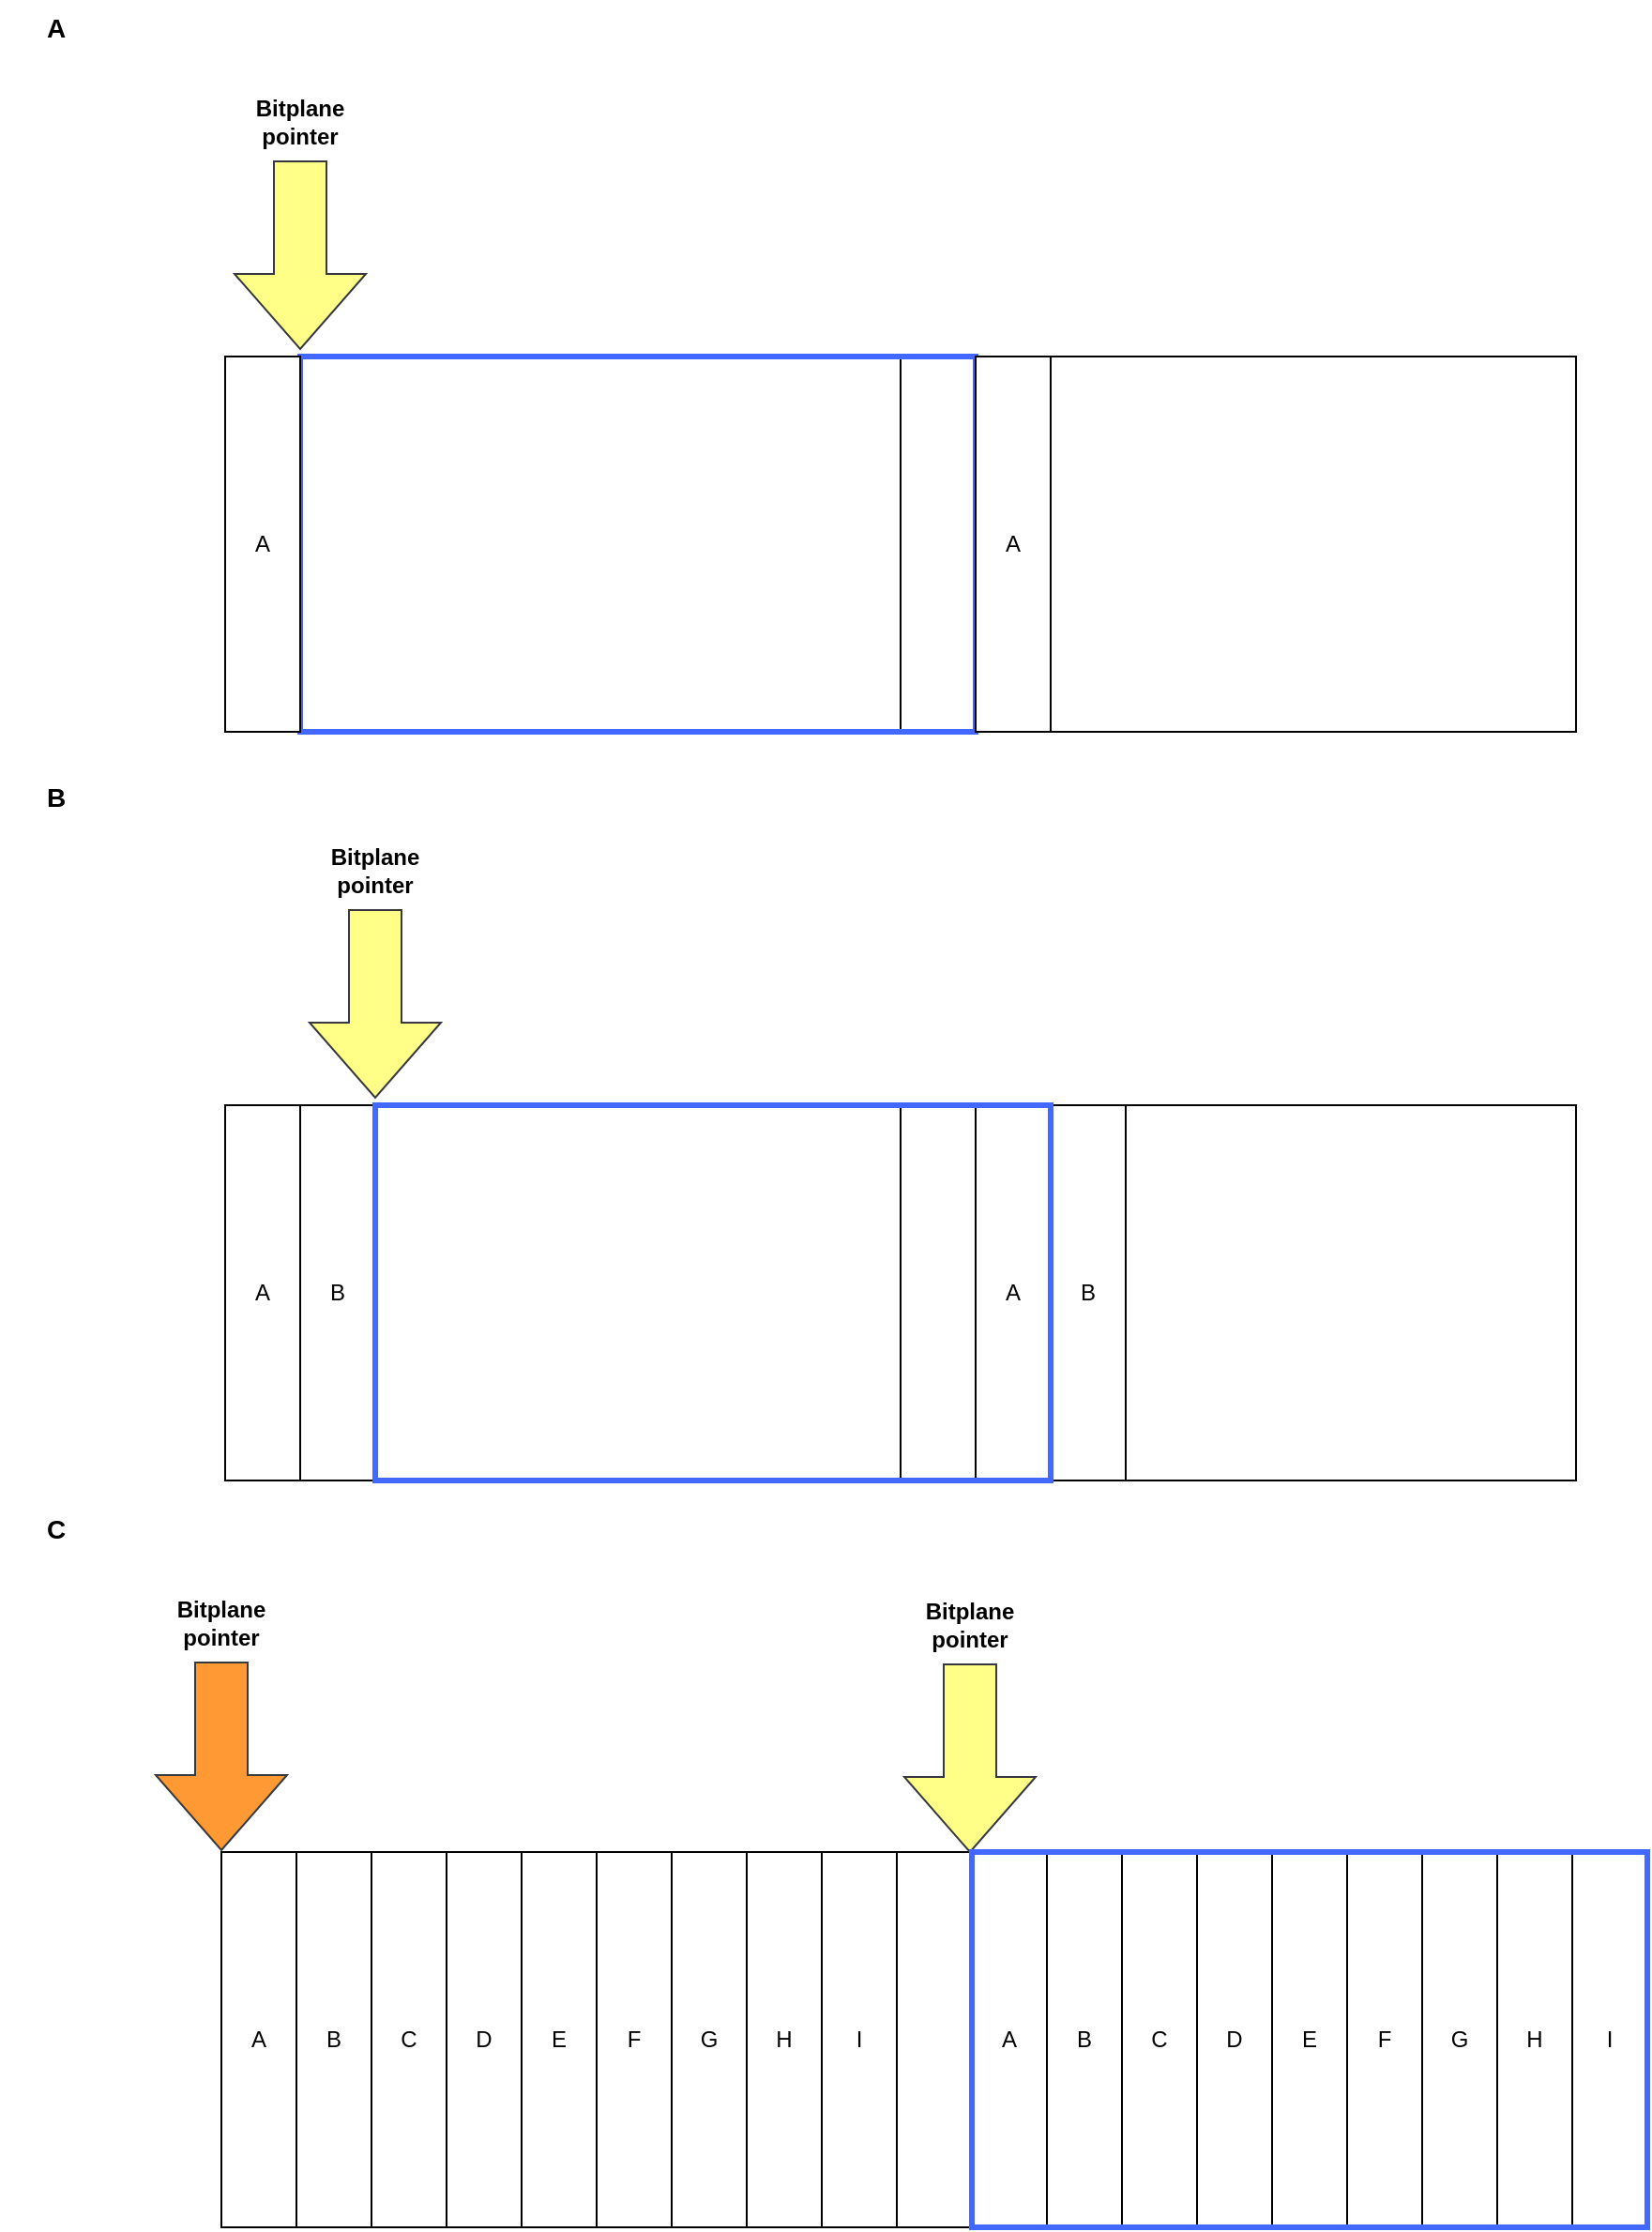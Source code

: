 <mxfile version="24.7.17">
  <diagram name="Pagina-1" id="sBcwQEAZ2HaKrVN2K858">
    <mxGraphModel dx="1426" dy="755" grid="1" gridSize="10" guides="1" tooltips="1" connect="1" arrows="1" fold="1" page="1" pageScale="1" pageWidth="1169" pageHeight="827" math="0" shadow="0">
      <root>
        <mxCell id="0" />
        <mxCell id="1" parent="0" />
        <mxCell id="mokQlcTMgFuqJdQmQVKg-1" value="" style="rounded=0;whiteSpace=wrap;html=1;" vertex="1" parent="1">
          <mxGeometry x="200" y="280" width="360" height="200" as="geometry" />
        </mxCell>
        <mxCell id="mokQlcTMgFuqJdQmQVKg-2" value="" style="rounded=0;whiteSpace=wrap;html=1;" vertex="1" parent="1">
          <mxGeometry x="560" y="280" width="360" height="200" as="geometry" />
        </mxCell>
        <mxCell id="mokQlcTMgFuqJdQmQVKg-3" value="" style="rounded=0;whiteSpace=wrap;html=1;strokeWidth=3;strokeColor=#4268FF;fillColor=none;" vertex="1" parent="1">
          <mxGeometry x="240" y="280" width="360" height="200" as="geometry" />
        </mxCell>
        <mxCell id="mokQlcTMgFuqJdQmQVKg-6" value="A" style="rounded=0;whiteSpace=wrap;html=1;" vertex="1" parent="1">
          <mxGeometry x="200" y="280" width="40" height="200" as="geometry" />
        </mxCell>
        <mxCell id="mokQlcTMgFuqJdQmQVKg-7" value="A" style="rounded=0;whiteSpace=wrap;html=1;" vertex="1" parent="1">
          <mxGeometry x="600" y="280" width="40" height="200" as="geometry" />
        </mxCell>
        <mxCell id="mokQlcTMgFuqJdQmQVKg-8" value="" style="rounded=0;whiteSpace=wrap;html=1;" vertex="1" parent="1">
          <mxGeometry x="198" y="1077" width="360" height="200" as="geometry" />
        </mxCell>
        <mxCell id="mokQlcTMgFuqJdQmQVKg-9" value="" style="rounded=0;whiteSpace=wrap;html=1;" vertex="1" parent="1">
          <mxGeometry x="558" y="1077" width="360" height="200" as="geometry" />
        </mxCell>
        <mxCell id="mokQlcTMgFuqJdQmQVKg-13" value="A" style="rounded=0;whiteSpace=wrap;html=1;" vertex="1" parent="1">
          <mxGeometry x="198" y="1077" width="40" height="200" as="geometry" />
        </mxCell>
        <mxCell id="mokQlcTMgFuqJdQmQVKg-14" value="A" style="rounded=0;whiteSpace=wrap;html=1;" vertex="1" parent="1">
          <mxGeometry x="598" y="1077" width="40" height="200" as="geometry" />
        </mxCell>
        <mxCell id="mokQlcTMgFuqJdQmQVKg-15" value="" style="group" vertex="1" connectable="0" parent="1">
          <mxGeometry x="562" y="941" width="70" height="136" as="geometry" />
        </mxCell>
        <mxCell id="mokQlcTMgFuqJdQmQVKg-11" value="" style="html=1;shadow=0;dashed=0;align=center;verticalAlign=middle;shape=mxgraph.arrows2.arrow;dy=0.6;dx=40;direction=south;notch=0;aspect=fixed;fillColor=#ffff88;strokeColor=#36393d;" vertex="1" parent="mokQlcTMgFuqJdQmQVKg-15">
          <mxGeometry y="36" width="70" height="100" as="geometry" />
        </mxCell>
        <mxCell id="mokQlcTMgFuqJdQmQVKg-12" value="&lt;b&gt;Bitplane pointer&lt;/b&gt;" style="text;html=1;align=center;verticalAlign=middle;whiteSpace=wrap;rounded=0;" vertex="1" parent="mokQlcTMgFuqJdQmQVKg-15">
          <mxGeometry x="5" width="60" height="30" as="geometry" />
        </mxCell>
        <mxCell id="mokQlcTMgFuqJdQmQVKg-16" value="" style="group" vertex="1" connectable="0" parent="1">
          <mxGeometry x="205" y="140" width="70" height="136" as="geometry" />
        </mxCell>
        <mxCell id="mokQlcTMgFuqJdQmQVKg-4" value="" style="html=1;shadow=0;dashed=0;align=center;verticalAlign=middle;shape=mxgraph.arrows2.arrow;dy=0.6;dx=40;direction=south;notch=0;aspect=fixed;fillColor=#ffff88;strokeColor=#36393d;" vertex="1" parent="mokQlcTMgFuqJdQmQVKg-16">
          <mxGeometry y="36" width="70" height="100" as="geometry" />
        </mxCell>
        <mxCell id="mokQlcTMgFuqJdQmQVKg-5" value="&lt;b&gt;Bitplane pointer&lt;/b&gt;" style="text;html=1;align=center;verticalAlign=middle;whiteSpace=wrap;rounded=0;" vertex="1" parent="mokQlcTMgFuqJdQmQVKg-16">
          <mxGeometry x="5" width="60" height="30" as="geometry" />
        </mxCell>
        <mxCell id="mokQlcTMgFuqJdQmQVKg-17" value="B" style="rounded=0;whiteSpace=wrap;html=1;" vertex="1" parent="1">
          <mxGeometry x="238" y="1077" width="40" height="200" as="geometry" />
        </mxCell>
        <mxCell id="mokQlcTMgFuqJdQmQVKg-18" value="B" style="rounded=0;whiteSpace=wrap;html=1;" vertex="1" parent="1">
          <mxGeometry x="638" y="1077" width="40" height="200" as="geometry" />
        </mxCell>
        <mxCell id="mokQlcTMgFuqJdQmQVKg-19" value="C" style="rounded=0;whiteSpace=wrap;html=1;" vertex="1" parent="1">
          <mxGeometry x="278" y="1077" width="40" height="200" as="geometry" />
        </mxCell>
        <mxCell id="mokQlcTMgFuqJdQmQVKg-22" value="C" style="rounded=0;whiteSpace=wrap;html=1;" vertex="1" parent="1">
          <mxGeometry x="678" y="1077" width="40" height="200" as="geometry" />
        </mxCell>
        <mxCell id="mokQlcTMgFuqJdQmQVKg-23" value="D" style="rounded=0;whiteSpace=wrap;html=1;" vertex="1" parent="1">
          <mxGeometry x="318" y="1077" width="40" height="200" as="geometry" />
        </mxCell>
        <mxCell id="mokQlcTMgFuqJdQmQVKg-24" value="D" style="rounded=0;whiteSpace=wrap;html=1;" vertex="1" parent="1">
          <mxGeometry x="718" y="1077" width="40" height="200" as="geometry" />
        </mxCell>
        <mxCell id="mokQlcTMgFuqJdQmQVKg-25" value="E" style="rounded=0;whiteSpace=wrap;html=1;" vertex="1" parent="1">
          <mxGeometry x="358" y="1077" width="40" height="200" as="geometry" />
        </mxCell>
        <mxCell id="mokQlcTMgFuqJdQmQVKg-26" value="E" style="rounded=0;whiteSpace=wrap;html=1;" vertex="1" parent="1">
          <mxGeometry x="758" y="1077" width="40" height="200" as="geometry" />
        </mxCell>
        <mxCell id="mokQlcTMgFuqJdQmQVKg-27" value="F" style="rounded=0;whiteSpace=wrap;html=1;" vertex="1" parent="1">
          <mxGeometry x="398" y="1077" width="40" height="200" as="geometry" />
        </mxCell>
        <mxCell id="mokQlcTMgFuqJdQmQVKg-28" value="F" style="rounded=0;whiteSpace=wrap;html=1;" vertex="1" parent="1">
          <mxGeometry x="798" y="1077" width="40" height="200" as="geometry" />
        </mxCell>
        <mxCell id="mokQlcTMgFuqJdQmQVKg-29" value="G" style="rounded=0;whiteSpace=wrap;html=1;" vertex="1" parent="1">
          <mxGeometry x="438" y="1077" width="40" height="200" as="geometry" />
        </mxCell>
        <mxCell id="mokQlcTMgFuqJdQmQVKg-30" value="G" style="rounded=0;whiteSpace=wrap;html=1;" vertex="1" parent="1">
          <mxGeometry x="838" y="1077" width="40" height="200" as="geometry" />
        </mxCell>
        <mxCell id="mokQlcTMgFuqJdQmQVKg-31" value="H" style="rounded=0;whiteSpace=wrap;html=1;" vertex="1" parent="1">
          <mxGeometry x="478" y="1077" width="40" height="200" as="geometry" />
        </mxCell>
        <mxCell id="mokQlcTMgFuqJdQmQVKg-32" value="H" style="rounded=0;whiteSpace=wrap;html=1;" vertex="1" parent="1">
          <mxGeometry x="878" y="1077" width="40" height="200" as="geometry" />
        </mxCell>
        <mxCell id="mokQlcTMgFuqJdQmQVKg-33" value="I" style="rounded=0;whiteSpace=wrap;html=1;" vertex="1" parent="1">
          <mxGeometry x="518" y="1077" width="40" height="200" as="geometry" />
        </mxCell>
        <mxCell id="mokQlcTMgFuqJdQmQVKg-34" value="I" style="rounded=0;whiteSpace=wrap;html=1;" vertex="1" parent="1">
          <mxGeometry x="918" y="1077" width="40" height="200" as="geometry" />
        </mxCell>
        <mxCell id="mokQlcTMgFuqJdQmQVKg-10" value="" style="rounded=0;whiteSpace=wrap;html=1;strokeWidth=3;strokeColor=#4268FF;fillColor=none;" vertex="1" parent="1">
          <mxGeometry x="598" y="1077" width="360" height="200" as="geometry" />
        </mxCell>
        <mxCell id="mokQlcTMgFuqJdQmQVKg-35" value="" style="group;" vertex="1" connectable="0" parent="1">
          <mxGeometry x="163" y="940" width="70" height="136" as="geometry" />
        </mxCell>
        <mxCell id="mokQlcTMgFuqJdQmQVKg-36" value="" style="html=1;shadow=0;dashed=0;align=center;verticalAlign=middle;shape=mxgraph.arrows2.arrow;dy=0.6;dx=40;direction=south;notch=0;aspect=fixed;fillColor=#FF9933;strokeColor=#36393d;" vertex="1" parent="mokQlcTMgFuqJdQmQVKg-35">
          <mxGeometry y="36" width="70" height="100" as="geometry" />
        </mxCell>
        <mxCell id="mokQlcTMgFuqJdQmQVKg-37" value="&lt;b&gt;Bitplane pointer&lt;/b&gt;" style="text;html=1;align=center;verticalAlign=middle;whiteSpace=wrap;rounded=0;" vertex="1" parent="mokQlcTMgFuqJdQmQVKg-35">
          <mxGeometry x="5" width="60" height="30" as="geometry" />
        </mxCell>
        <mxCell id="mokQlcTMgFuqJdQmQVKg-38" value="" style="rounded=0;whiteSpace=wrap;html=1;" vertex="1" parent="1">
          <mxGeometry x="200" y="679" width="360" height="200" as="geometry" />
        </mxCell>
        <mxCell id="mokQlcTMgFuqJdQmQVKg-39" value="" style="rounded=0;whiteSpace=wrap;html=1;" vertex="1" parent="1">
          <mxGeometry x="560" y="679" width="360" height="200" as="geometry" />
        </mxCell>
        <mxCell id="mokQlcTMgFuqJdQmQVKg-41" value="A" style="rounded=0;whiteSpace=wrap;html=1;" vertex="1" parent="1">
          <mxGeometry x="200" y="679" width="40" height="200" as="geometry" />
        </mxCell>
        <mxCell id="mokQlcTMgFuqJdQmQVKg-42" value="A" style="rounded=0;whiteSpace=wrap;html=1;" vertex="1" parent="1">
          <mxGeometry x="600" y="679" width="40" height="200" as="geometry" />
        </mxCell>
        <mxCell id="mokQlcTMgFuqJdQmQVKg-43" value="" style="group" vertex="1" connectable="0" parent="1">
          <mxGeometry x="245" y="539" width="70" height="136" as="geometry" />
        </mxCell>
        <mxCell id="mokQlcTMgFuqJdQmQVKg-44" value="" style="html=1;shadow=0;dashed=0;align=center;verticalAlign=middle;shape=mxgraph.arrows2.arrow;dy=0.6;dx=40;direction=south;notch=0;aspect=fixed;fillColor=#ffff88;strokeColor=#36393d;" vertex="1" parent="mokQlcTMgFuqJdQmQVKg-43">
          <mxGeometry y="36" width="70" height="100" as="geometry" />
        </mxCell>
        <mxCell id="mokQlcTMgFuqJdQmQVKg-45" value="&lt;b&gt;Bitplane pointer&lt;/b&gt;" style="text;html=1;align=center;verticalAlign=middle;whiteSpace=wrap;rounded=0;" vertex="1" parent="mokQlcTMgFuqJdQmQVKg-43">
          <mxGeometry x="5" width="60" height="30" as="geometry" />
        </mxCell>
        <mxCell id="mokQlcTMgFuqJdQmQVKg-46" value="B" style="rounded=0;whiteSpace=wrap;html=1;" vertex="1" parent="1">
          <mxGeometry x="240" y="679" width="40" height="200" as="geometry" />
        </mxCell>
        <mxCell id="mokQlcTMgFuqJdQmQVKg-47" value="B" style="rounded=0;whiteSpace=wrap;html=1;" vertex="1" parent="1">
          <mxGeometry x="640" y="679" width="40" height="200" as="geometry" />
        </mxCell>
        <mxCell id="mokQlcTMgFuqJdQmQVKg-40" value="" style="rounded=0;whiteSpace=wrap;html=1;strokeWidth=3;strokeColor=#4268FF;fillColor=none;" vertex="1" parent="1">
          <mxGeometry x="280" y="679" width="360" height="200" as="geometry" />
        </mxCell>
        <mxCell id="mokQlcTMgFuqJdQmQVKg-48" value="&lt;b&gt;&lt;font style=&quot;font-size: 14px;&quot;&gt;A&lt;/font&gt;&lt;/b&gt;" style="text;html=1;align=center;verticalAlign=middle;whiteSpace=wrap;rounded=0;" vertex="1" parent="1">
          <mxGeometry x="80" y="90" width="60" height="30" as="geometry" />
        </mxCell>
        <mxCell id="mokQlcTMgFuqJdQmQVKg-49" value="&lt;b&gt;&lt;font style=&quot;font-size: 14px;&quot;&gt;B&lt;/font&gt;&lt;/b&gt;" style="text;html=1;align=center;verticalAlign=middle;whiteSpace=wrap;rounded=0;" vertex="1" parent="1">
          <mxGeometry x="80" y="500" width="60" height="30" as="geometry" />
        </mxCell>
        <mxCell id="mokQlcTMgFuqJdQmQVKg-50" value="&lt;b&gt;&lt;font style=&quot;font-size: 14px;&quot;&gt;C&lt;/font&gt;&lt;/b&gt;" style="text;html=1;align=center;verticalAlign=middle;whiteSpace=wrap;rounded=0;" vertex="1" parent="1">
          <mxGeometry x="80" y="890" width="60" height="30" as="geometry" />
        </mxCell>
      </root>
    </mxGraphModel>
  </diagram>
</mxfile>
